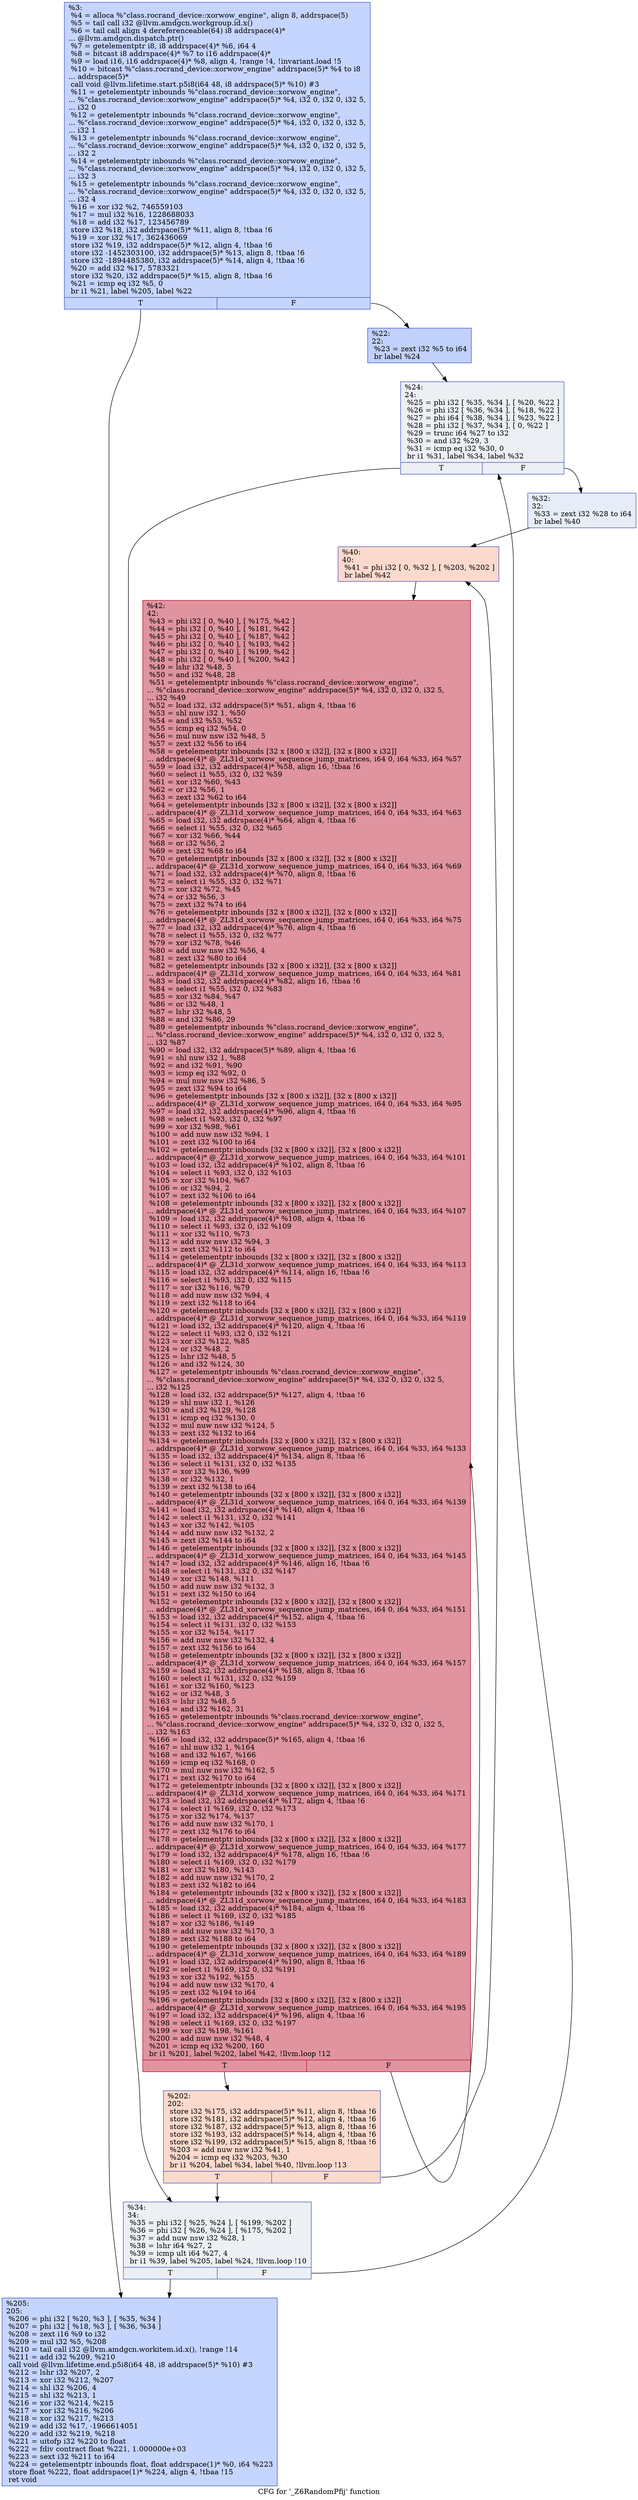 digraph "CFG for '_Z6RandomPfij' function" {
	label="CFG for '_Z6RandomPfij' function";

	Node0x6300a00 [shape=record,color="#3d50c3ff", style=filled, fillcolor="#7ea1fa70",label="{%3:\l  %4 = alloca %\"class.rocrand_device::xorwow_engine\", align 8, addrspace(5)\l  %5 = tail call i32 @llvm.amdgcn.workgroup.id.x()\l  %6 = tail call align 4 dereferenceable(64) i8 addrspace(4)*\l... @llvm.amdgcn.dispatch.ptr()\l  %7 = getelementptr i8, i8 addrspace(4)* %6, i64 4\l  %8 = bitcast i8 addrspace(4)* %7 to i16 addrspace(4)*\l  %9 = load i16, i16 addrspace(4)* %8, align 4, !range !4, !invariant.load !5\l  %10 = bitcast %\"class.rocrand_device::xorwow_engine\" addrspace(5)* %4 to i8\l... addrspace(5)*\l  call void @llvm.lifetime.start.p5i8(i64 48, i8 addrspace(5)* %10) #3\l  %11 = getelementptr inbounds %\"class.rocrand_device::xorwow_engine\",\l... %\"class.rocrand_device::xorwow_engine\" addrspace(5)* %4, i32 0, i32 0, i32 5,\l... i32 0\l  %12 = getelementptr inbounds %\"class.rocrand_device::xorwow_engine\",\l... %\"class.rocrand_device::xorwow_engine\" addrspace(5)* %4, i32 0, i32 0, i32 5,\l... i32 1\l  %13 = getelementptr inbounds %\"class.rocrand_device::xorwow_engine\",\l... %\"class.rocrand_device::xorwow_engine\" addrspace(5)* %4, i32 0, i32 0, i32 5,\l... i32 2\l  %14 = getelementptr inbounds %\"class.rocrand_device::xorwow_engine\",\l... %\"class.rocrand_device::xorwow_engine\" addrspace(5)* %4, i32 0, i32 0, i32 5,\l... i32 3\l  %15 = getelementptr inbounds %\"class.rocrand_device::xorwow_engine\",\l... %\"class.rocrand_device::xorwow_engine\" addrspace(5)* %4, i32 0, i32 0, i32 5,\l... i32 4\l  %16 = xor i32 %2, 746559103\l  %17 = mul i32 %16, 1228688033\l  %18 = add i32 %17, 123456789\l  store i32 %18, i32 addrspace(5)* %11, align 8, !tbaa !6\l  %19 = xor i32 %17, 362436069\l  store i32 %19, i32 addrspace(5)* %12, align 4, !tbaa !6\l  store i32 -1452303100, i32 addrspace(5)* %13, align 8, !tbaa !6\l  store i32 -1894485380, i32 addrspace(5)* %14, align 4, !tbaa !6\l  %20 = add i32 %17, 5783321\l  store i32 %20, i32 addrspace(5)* %15, align 8, !tbaa !6\l  %21 = icmp eq i32 %5, 0\l  br i1 %21, label %205, label %22\l|{<s0>T|<s1>F}}"];
	Node0x6300a00:s0 -> Node0x6306e90;
	Node0x6300a00:s1 -> Node0x6306f20;
	Node0x6306f20 [shape=record,color="#3d50c3ff", style=filled, fillcolor="#7396f570",label="{%22:\l22:                                               \l  %23 = zext i32 %5 to i64\l  br label %24\l}"];
	Node0x6306f20 -> Node0x63070d0;
	Node0x63070d0 [shape=record,color="#3d50c3ff", style=filled, fillcolor="#d4dbe670",label="{%24:\l24:                                               \l  %25 = phi i32 [ %35, %34 ], [ %20, %22 ]\l  %26 = phi i32 [ %36, %34 ], [ %18, %22 ]\l  %27 = phi i64 [ %38, %34 ], [ %23, %22 ]\l  %28 = phi i32 [ %37, %34 ], [ 0, %22 ]\l  %29 = trunc i64 %27 to i32\l  %30 = and i32 %29, 3\l  %31 = icmp eq i32 %30, 0\l  br i1 %31, label %34, label %32\l|{<s0>T|<s1>F}}"];
	Node0x63070d0:s0 -> Node0x6307190;
	Node0x63070d0:s1 -> Node0x63077c0;
	Node0x63077c0 [shape=record,color="#3d50c3ff", style=filled, fillcolor="#c7d7f070",label="{%32:\l32:                                               \l  %33 = zext i32 %28 to i64\l  br label %40\l}"];
	Node0x63077c0 -> Node0x6306040;
	Node0x6307190 [shape=record,color="#3d50c3ff", style=filled, fillcolor="#d4dbe670",label="{%34:\l34:                                               \l  %35 = phi i32 [ %25, %24 ], [ %199, %202 ]\l  %36 = phi i32 [ %26, %24 ], [ %175, %202 ]\l  %37 = add nuw nsw i32 %28, 1\l  %38 = lshr i64 %27, 2\l  %39 = icmp ult i64 %27, 4\l  br i1 %39, label %205, label %24, !llvm.loop !10\l|{<s0>T|<s1>F}}"];
	Node0x6307190:s0 -> Node0x6306e90;
	Node0x6307190:s1 -> Node0x63070d0;
	Node0x6306040 [shape=record,color="#3d50c3ff", style=filled, fillcolor="#f7ac8e70",label="{%40:\l40:                                               \l  %41 = phi i32 [ 0, %32 ], [ %203, %202 ]\l  br label %42\l}"];
	Node0x6306040 -> Node0x6308100;
	Node0x6308100 [shape=record,color="#b70d28ff", style=filled, fillcolor="#b70d2870",label="{%42:\l42:                                               \l  %43 = phi i32 [ 0, %40 ], [ %175, %42 ]\l  %44 = phi i32 [ 0, %40 ], [ %181, %42 ]\l  %45 = phi i32 [ 0, %40 ], [ %187, %42 ]\l  %46 = phi i32 [ 0, %40 ], [ %193, %42 ]\l  %47 = phi i32 [ 0, %40 ], [ %199, %42 ]\l  %48 = phi i32 [ 0, %40 ], [ %200, %42 ]\l  %49 = lshr i32 %48, 5\l  %50 = and i32 %48, 28\l  %51 = getelementptr inbounds %\"class.rocrand_device::xorwow_engine\",\l... %\"class.rocrand_device::xorwow_engine\" addrspace(5)* %4, i32 0, i32 0, i32 5,\l... i32 %49\l  %52 = load i32, i32 addrspace(5)* %51, align 4, !tbaa !6\l  %53 = shl nuw i32 1, %50\l  %54 = and i32 %53, %52\l  %55 = icmp eq i32 %54, 0\l  %56 = mul nuw nsw i32 %48, 5\l  %57 = zext i32 %56 to i64\l  %58 = getelementptr inbounds [32 x [800 x i32]], [32 x [800 x i32]]\l... addrspace(4)* @_ZL31d_xorwow_sequence_jump_matrices, i64 0, i64 %33, i64 %57\l  %59 = load i32, i32 addrspace(4)* %58, align 16, !tbaa !6\l  %60 = select i1 %55, i32 0, i32 %59\l  %61 = xor i32 %60, %43\l  %62 = or i32 %56, 1\l  %63 = zext i32 %62 to i64\l  %64 = getelementptr inbounds [32 x [800 x i32]], [32 x [800 x i32]]\l... addrspace(4)* @_ZL31d_xorwow_sequence_jump_matrices, i64 0, i64 %33, i64 %63\l  %65 = load i32, i32 addrspace(4)* %64, align 4, !tbaa !6\l  %66 = select i1 %55, i32 0, i32 %65\l  %67 = xor i32 %66, %44\l  %68 = or i32 %56, 2\l  %69 = zext i32 %68 to i64\l  %70 = getelementptr inbounds [32 x [800 x i32]], [32 x [800 x i32]]\l... addrspace(4)* @_ZL31d_xorwow_sequence_jump_matrices, i64 0, i64 %33, i64 %69\l  %71 = load i32, i32 addrspace(4)* %70, align 8, !tbaa !6\l  %72 = select i1 %55, i32 0, i32 %71\l  %73 = xor i32 %72, %45\l  %74 = or i32 %56, 3\l  %75 = zext i32 %74 to i64\l  %76 = getelementptr inbounds [32 x [800 x i32]], [32 x [800 x i32]]\l... addrspace(4)* @_ZL31d_xorwow_sequence_jump_matrices, i64 0, i64 %33, i64 %75\l  %77 = load i32, i32 addrspace(4)* %76, align 4, !tbaa !6\l  %78 = select i1 %55, i32 0, i32 %77\l  %79 = xor i32 %78, %46\l  %80 = add nuw nsw i32 %56, 4\l  %81 = zext i32 %80 to i64\l  %82 = getelementptr inbounds [32 x [800 x i32]], [32 x [800 x i32]]\l... addrspace(4)* @_ZL31d_xorwow_sequence_jump_matrices, i64 0, i64 %33, i64 %81\l  %83 = load i32, i32 addrspace(4)* %82, align 16, !tbaa !6\l  %84 = select i1 %55, i32 0, i32 %83\l  %85 = xor i32 %84, %47\l  %86 = or i32 %48, 1\l  %87 = lshr i32 %48, 5\l  %88 = and i32 %86, 29\l  %89 = getelementptr inbounds %\"class.rocrand_device::xorwow_engine\",\l... %\"class.rocrand_device::xorwow_engine\" addrspace(5)* %4, i32 0, i32 0, i32 5,\l... i32 %87\l  %90 = load i32, i32 addrspace(5)* %89, align 4, !tbaa !6\l  %91 = shl nuw i32 1, %88\l  %92 = and i32 %91, %90\l  %93 = icmp eq i32 %92, 0\l  %94 = mul nuw nsw i32 %86, 5\l  %95 = zext i32 %94 to i64\l  %96 = getelementptr inbounds [32 x [800 x i32]], [32 x [800 x i32]]\l... addrspace(4)* @_ZL31d_xorwow_sequence_jump_matrices, i64 0, i64 %33, i64 %95\l  %97 = load i32, i32 addrspace(4)* %96, align 4, !tbaa !6\l  %98 = select i1 %93, i32 0, i32 %97\l  %99 = xor i32 %98, %61\l  %100 = add nuw nsw i32 %94, 1\l  %101 = zext i32 %100 to i64\l  %102 = getelementptr inbounds [32 x [800 x i32]], [32 x [800 x i32]]\l... addrspace(4)* @_ZL31d_xorwow_sequence_jump_matrices, i64 0, i64 %33, i64 %101\l  %103 = load i32, i32 addrspace(4)* %102, align 8, !tbaa !6\l  %104 = select i1 %93, i32 0, i32 %103\l  %105 = xor i32 %104, %67\l  %106 = or i32 %94, 2\l  %107 = zext i32 %106 to i64\l  %108 = getelementptr inbounds [32 x [800 x i32]], [32 x [800 x i32]]\l... addrspace(4)* @_ZL31d_xorwow_sequence_jump_matrices, i64 0, i64 %33, i64 %107\l  %109 = load i32, i32 addrspace(4)* %108, align 4, !tbaa !6\l  %110 = select i1 %93, i32 0, i32 %109\l  %111 = xor i32 %110, %73\l  %112 = add nuw nsw i32 %94, 3\l  %113 = zext i32 %112 to i64\l  %114 = getelementptr inbounds [32 x [800 x i32]], [32 x [800 x i32]]\l... addrspace(4)* @_ZL31d_xorwow_sequence_jump_matrices, i64 0, i64 %33, i64 %113\l  %115 = load i32, i32 addrspace(4)* %114, align 16, !tbaa !6\l  %116 = select i1 %93, i32 0, i32 %115\l  %117 = xor i32 %116, %79\l  %118 = add nuw nsw i32 %94, 4\l  %119 = zext i32 %118 to i64\l  %120 = getelementptr inbounds [32 x [800 x i32]], [32 x [800 x i32]]\l... addrspace(4)* @_ZL31d_xorwow_sequence_jump_matrices, i64 0, i64 %33, i64 %119\l  %121 = load i32, i32 addrspace(4)* %120, align 4, !tbaa !6\l  %122 = select i1 %93, i32 0, i32 %121\l  %123 = xor i32 %122, %85\l  %124 = or i32 %48, 2\l  %125 = lshr i32 %48, 5\l  %126 = and i32 %124, 30\l  %127 = getelementptr inbounds %\"class.rocrand_device::xorwow_engine\",\l... %\"class.rocrand_device::xorwow_engine\" addrspace(5)* %4, i32 0, i32 0, i32 5,\l... i32 %125\l  %128 = load i32, i32 addrspace(5)* %127, align 4, !tbaa !6\l  %129 = shl nuw i32 1, %126\l  %130 = and i32 %129, %128\l  %131 = icmp eq i32 %130, 0\l  %132 = mul nuw nsw i32 %124, 5\l  %133 = zext i32 %132 to i64\l  %134 = getelementptr inbounds [32 x [800 x i32]], [32 x [800 x i32]]\l... addrspace(4)* @_ZL31d_xorwow_sequence_jump_matrices, i64 0, i64 %33, i64 %133\l  %135 = load i32, i32 addrspace(4)* %134, align 8, !tbaa !6\l  %136 = select i1 %131, i32 0, i32 %135\l  %137 = xor i32 %136, %99\l  %138 = or i32 %132, 1\l  %139 = zext i32 %138 to i64\l  %140 = getelementptr inbounds [32 x [800 x i32]], [32 x [800 x i32]]\l... addrspace(4)* @_ZL31d_xorwow_sequence_jump_matrices, i64 0, i64 %33, i64 %139\l  %141 = load i32, i32 addrspace(4)* %140, align 4, !tbaa !6\l  %142 = select i1 %131, i32 0, i32 %141\l  %143 = xor i32 %142, %105\l  %144 = add nuw nsw i32 %132, 2\l  %145 = zext i32 %144 to i64\l  %146 = getelementptr inbounds [32 x [800 x i32]], [32 x [800 x i32]]\l... addrspace(4)* @_ZL31d_xorwow_sequence_jump_matrices, i64 0, i64 %33, i64 %145\l  %147 = load i32, i32 addrspace(4)* %146, align 16, !tbaa !6\l  %148 = select i1 %131, i32 0, i32 %147\l  %149 = xor i32 %148, %111\l  %150 = add nuw nsw i32 %132, 3\l  %151 = zext i32 %150 to i64\l  %152 = getelementptr inbounds [32 x [800 x i32]], [32 x [800 x i32]]\l... addrspace(4)* @_ZL31d_xorwow_sequence_jump_matrices, i64 0, i64 %33, i64 %151\l  %153 = load i32, i32 addrspace(4)* %152, align 4, !tbaa !6\l  %154 = select i1 %131, i32 0, i32 %153\l  %155 = xor i32 %154, %117\l  %156 = add nuw nsw i32 %132, 4\l  %157 = zext i32 %156 to i64\l  %158 = getelementptr inbounds [32 x [800 x i32]], [32 x [800 x i32]]\l... addrspace(4)* @_ZL31d_xorwow_sequence_jump_matrices, i64 0, i64 %33, i64 %157\l  %159 = load i32, i32 addrspace(4)* %158, align 8, !tbaa !6\l  %160 = select i1 %131, i32 0, i32 %159\l  %161 = xor i32 %160, %123\l  %162 = or i32 %48, 3\l  %163 = lshr i32 %48, 5\l  %164 = and i32 %162, 31\l  %165 = getelementptr inbounds %\"class.rocrand_device::xorwow_engine\",\l... %\"class.rocrand_device::xorwow_engine\" addrspace(5)* %4, i32 0, i32 0, i32 5,\l... i32 %163\l  %166 = load i32, i32 addrspace(5)* %165, align 4, !tbaa !6\l  %167 = shl nuw i32 1, %164\l  %168 = and i32 %167, %166\l  %169 = icmp eq i32 %168, 0\l  %170 = mul nuw nsw i32 %162, 5\l  %171 = zext i32 %170 to i64\l  %172 = getelementptr inbounds [32 x [800 x i32]], [32 x [800 x i32]]\l... addrspace(4)* @_ZL31d_xorwow_sequence_jump_matrices, i64 0, i64 %33, i64 %171\l  %173 = load i32, i32 addrspace(4)* %172, align 4, !tbaa !6\l  %174 = select i1 %169, i32 0, i32 %173\l  %175 = xor i32 %174, %137\l  %176 = add nuw nsw i32 %170, 1\l  %177 = zext i32 %176 to i64\l  %178 = getelementptr inbounds [32 x [800 x i32]], [32 x [800 x i32]]\l... addrspace(4)* @_ZL31d_xorwow_sequence_jump_matrices, i64 0, i64 %33, i64 %177\l  %179 = load i32, i32 addrspace(4)* %178, align 16, !tbaa !6\l  %180 = select i1 %169, i32 0, i32 %179\l  %181 = xor i32 %180, %143\l  %182 = add nuw nsw i32 %170, 2\l  %183 = zext i32 %182 to i64\l  %184 = getelementptr inbounds [32 x [800 x i32]], [32 x [800 x i32]]\l... addrspace(4)* @_ZL31d_xorwow_sequence_jump_matrices, i64 0, i64 %33, i64 %183\l  %185 = load i32, i32 addrspace(4)* %184, align 4, !tbaa !6\l  %186 = select i1 %169, i32 0, i32 %185\l  %187 = xor i32 %186, %149\l  %188 = add nuw nsw i32 %170, 3\l  %189 = zext i32 %188 to i64\l  %190 = getelementptr inbounds [32 x [800 x i32]], [32 x [800 x i32]]\l... addrspace(4)* @_ZL31d_xorwow_sequence_jump_matrices, i64 0, i64 %33, i64 %189\l  %191 = load i32, i32 addrspace(4)* %190, align 8, !tbaa !6\l  %192 = select i1 %169, i32 0, i32 %191\l  %193 = xor i32 %192, %155\l  %194 = add nuw nsw i32 %170, 4\l  %195 = zext i32 %194 to i64\l  %196 = getelementptr inbounds [32 x [800 x i32]], [32 x [800 x i32]]\l... addrspace(4)* @_ZL31d_xorwow_sequence_jump_matrices, i64 0, i64 %33, i64 %195\l  %197 = load i32, i32 addrspace(4)* %196, align 4, !tbaa !6\l  %198 = select i1 %169, i32 0, i32 %197\l  %199 = xor i32 %198, %161\l  %200 = add nuw nsw i32 %48, 4\l  %201 = icmp eq i32 %200, 160\l  br i1 %201, label %202, label %42, !llvm.loop !12\l|{<s0>T|<s1>F}}"];
	Node0x6308100:s0 -> Node0x6307b80;
	Node0x6308100:s1 -> Node0x6308100;
	Node0x6307b80 [shape=record,color="#3d50c3ff", style=filled, fillcolor="#f7ac8e70",label="{%202:\l202:                                              \l  store i32 %175, i32 addrspace(5)* %11, align 8, !tbaa !6\l  store i32 %181, i32 addrspace(5)* %12, align 4, !tbaa !6\l  store i32 %187, i32 addrspace(5)* %13, align 8, !tbaa !6\l  store i32 %193, i32 addrspace(5)* %14, align 4, !tbaa !6\l  store i32 %199, i32 addrspace(5)* %15, align 8, !tbaa !6\l  %203 = add nuw nsw i32 %41, 1\l  %204 = icmp eq i32 %203, %30\l  br i1 %204, label %34, label %40, !llvm.loop !13\l|{<s0>T|<s1>F}}"];
	Node0x6307b80:s0 -> Node0x6307190;
	Node0x6307b80:s1 -> Node0x6306040;
	Node0x6306e90 [shape=record,color="#3d50c3ff", style=filled, fillcolor="#7ea1fa70",label="{%205:\l205:                                              \l  %206 = phi i32 [ %20, %3 ], [ %35, %34 ]\l  %207 = phi i32 [ %18, %3 ], [ %36, %34 ]\l  %208 = zext i16 %9 to i32\l  %209 = mul i32 %5, %208\l  %210 = tail call i32 @llvm.amdgcn.workitem.id.x(), !range !14\l  %211 = add i32 %209, %210\l  call void @llvm.lifetime.end.p5i8(i64 48, i8 addrspace(5)* %10) #3\l  %212 = lshr i32 %207, 2\l  %213 = xor i32 %212, %207\l  %214 = shl i32 %206, 4\l  %215 = shl i32 %213, 1\l  %216 = xor i32 %214, %215\l  %217 = xor i32 %216, %206\l  %218 = xor i32 %217, %213\l  %219 = add i32 %17, -1966614051\l  %220 = add i32 %219, %218\l  %221 = uitofp i32 %220 to float\l  %222 = fdiv contract float %221, 1.000000e+03\l  %223 = sext i32 %211 to i64\l  %224 = getelementptr inbounds float, float addrspace(1)* %0, i64 %223\l  store float %222, float addrspace(1)* %224, align 4, !tbaa !15\l  ret void\l}"];
}
